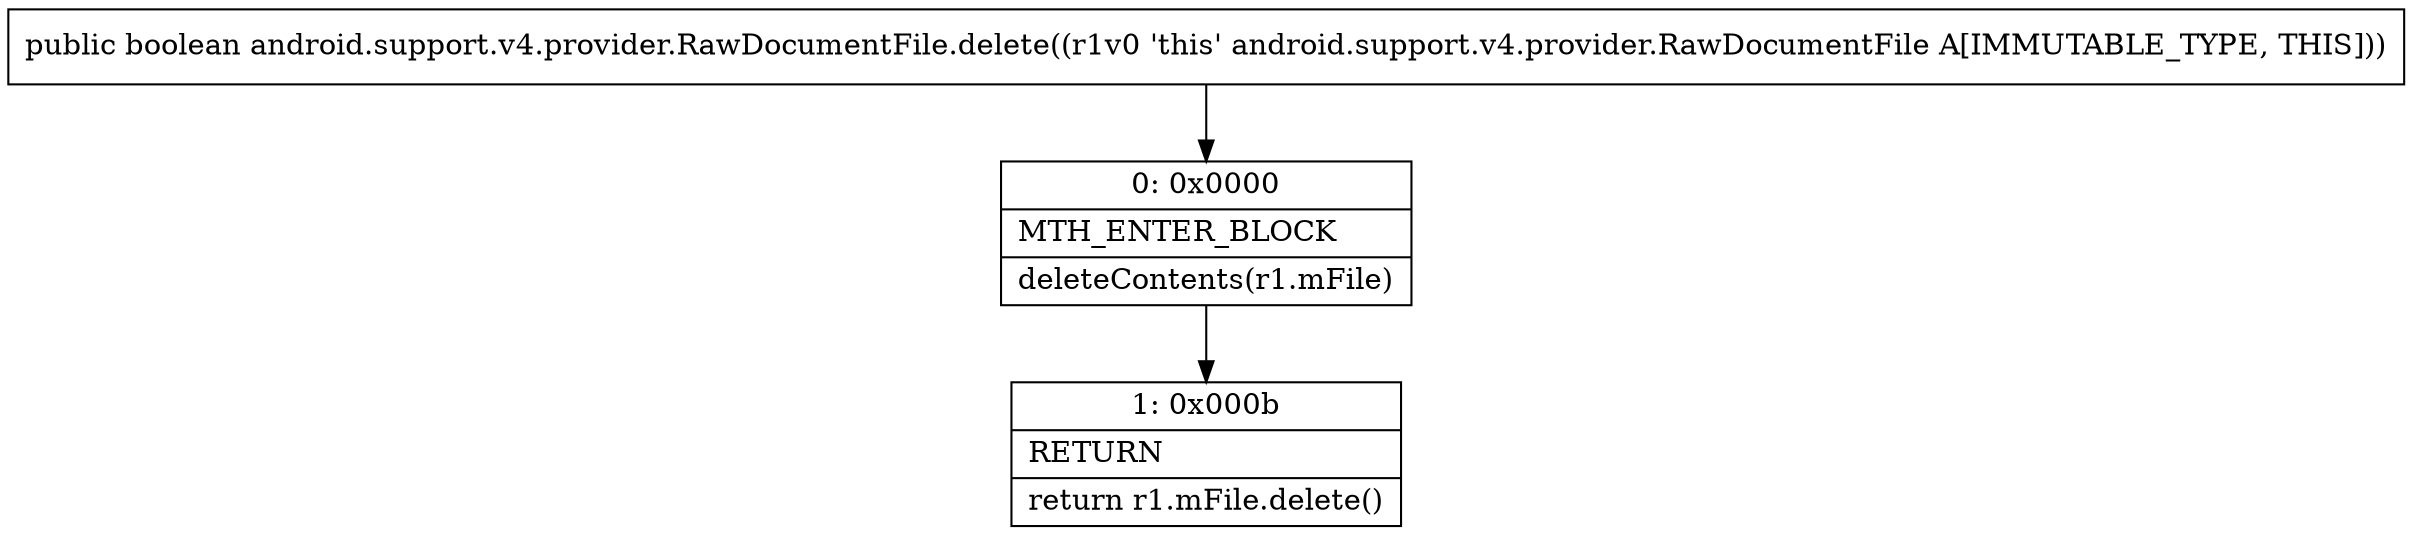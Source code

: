 digraph "CFG forandroid.support.v4.provider.RawDocumentFile.delete()Z" {
Node_0 [shape=record,label="{0\:\ 0x0000|MTH_ENTER_BLOCK\l|deleteContents(r1.mFile)\l}"];
Node_1 [shape=record,label="{1\:\ 0x000b|RETURN\l|return r1.mFile.delete()\l}"];
MethodNode[shape=record,label="{public boolean android.support.v4.provider.RawDocumentFile.delete((r1v0 'this' android.support.v4.provider.RawDocumentFile A[IMMUTABLE_TYPE, THIS])) }"];
MethodNode -> Node_0;
Node_0 -> Node_1;
}

